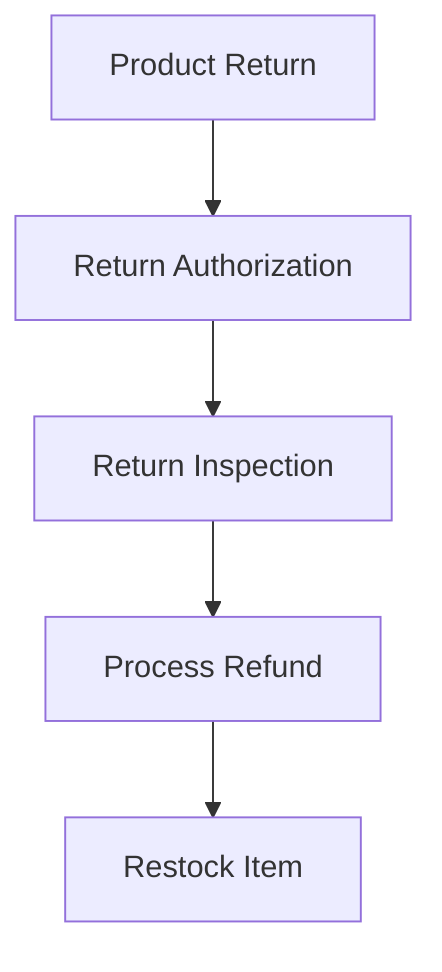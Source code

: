 flowchart TD
    Return[Product Return] --> Authorize[Return Authorization]
    Authorize --> Inspect[Return Inspection]
    Inspect --> Refund[Process Refund]
    Refund --> Restock[Restock Item]